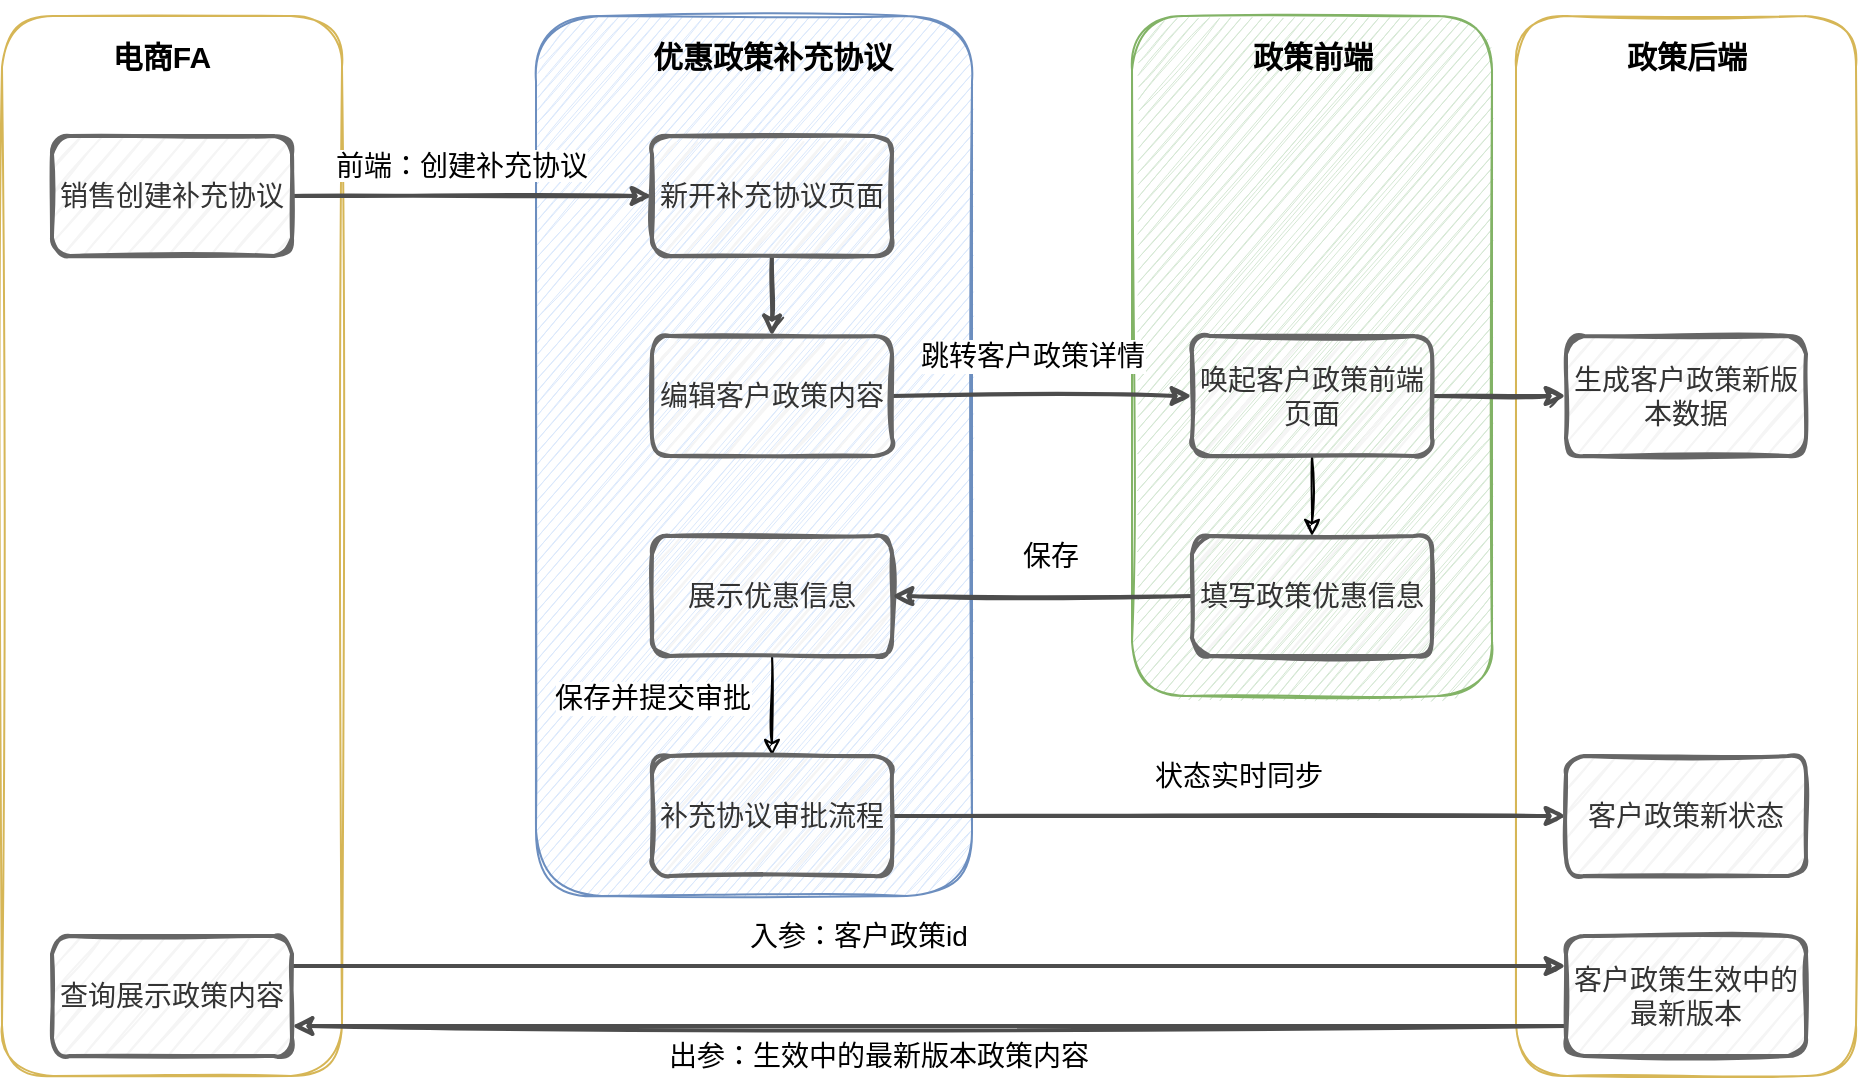 <mxfile version="15.2.7" type="github">
  <diagram id="0na2FK9ZKaWJK6mzRz3_" name="Page-1">
    <mxGraphModel dx="1104" dy="589" grid="1" gridSize="10" guides="1" tooltips="1" connect="1" arrows="1" fold="1" page="1" pageScale="1" pageWidth="827" pageHeight="1169" math="0" shadow="0">
      <root>
        <mxCell id="0" />
        <mxCell id="1" parent="0" />
        <mxCell id="yc4K2lOR0FiwMJwIo9YE-66" value="" style="rounded=1;whiteSpace=wrap;html=1;shadow=0;glass=0;sketch=1;fontSize=14;strokeColor=#82b366;strokeWidth=1;fillColor=#d5e8d4;verticalAlign=middle;" vertex="1" parent="1">
          <mxGeometry x="610" y="50" width="180" height="340" as="geometry" />
        </mxCell>
        <mxCell id="yc4K2lOR0FiwMJwIo9YE-68" value="" style="rounded=1;whiteSpace=wrap;html=1;shadow=0;glass=0;sketch=1;fontSize=14;strokeColor=#d6b656;strokeWidth=1;fillColor=none;verticalAlign=middle;" vertex="1" parent="1">
          <mxGeometry x="802" y="50" width="170" height="530" as="geometry" />
        </mxCell>
        <mxCell id="yc4K2lOR0FiwMJwIo9YE-63" value="" style="rounded=1;whiteSpace=wrap;html=1;shadow=0;glass=0;sketch=1;fontSize=14;strokeColor=#6c8ebf;strokeWidth=1;fillColor=#dae8fc;verticalAlign=middle;" vertex="1" parent="1">
          <mxGeometry x="312" y="50" width="218" height="440" as="geometry" />
        </mxCell>
        <mxCell id="yc4K2lOR0FiwMJwIo9YE-59" value="" style="rounded=1;whiteSpace=wrap;html=1;shadow=0;glass=0;sketch=1;fontSize=14;strokeColor=#d6b656;strokeWidth=1;fillColor=none;verticalAlign=middle;" vertex="1" parent="1">
          <mxGeometry x="45" y="50" width="170" height="530" as="geometry" />
        </mxCell>
        <mxCell id="yc4K2lOR0FiwMJwIo9YE-32" style="edgeStyle=orthogonalEdgeStyle;rounded=1;sketch=1;orthogonalLoop=1;jettySize=auto;html=1;shadow=0;fontSize=14;strokeWidth=2;strokeColor=#4D4D4D;" edge="1" parent="1" source="yc4K2lOR0FiwMJwIo9YE-10" target="yc4K2lOR0FiwMJwIo9YE-12">
          <mxGeometry relative="1" as="geometry" />
        </mxCell>
        <mxCell id="yc4K2lOR0FiwMJwIo9YE-10" value="&lt;font style=&quot;font-size: 14px&quot;&gt;销售创建补充协议&lt;/font&gt;" style="rounded=1;whiteSpace=wrap;html=1;sketch=1;glass=0;shadow=0;fillColor=#f5f5f5;strokeColor=#666666;fontColor=#333333;strokeWidth=2;" vertex="1" parent="1">
          <mxGeometry x="70" y="110" width="120" height="60" as="geometry" />
        </mxCell>
        <mxCell id="yc4K2lOR0FiwMJwIo9YE-34" value="" style="edgeStyle=orthogonalEdgeStyle;rounded=1;sketch=1;orthogonalLoop=1;jettySize=auto;html=1;shadow=0;fontSize=14;strokeColor=#4D4D4D;strokeWidth=2;" edge="1" parent="1" source="yc4K2lOR0FiwMJwIo9YE-12" target="yc4K2lOR0FiwMJwIo9YE-13">
          <mxGeometry relative="1" as="geometry" />
        </mxCell>
        <mxCell id="yc4K2lOR0FiwMJwIo9YE-12" value="&lt;font style=&quot;font-size: 14px&quot;&gt;新开补充协议页面&lt;/font&gt;" style="rounded=1;whiteSpace=wrap;html=1;sketch=1;glass=0;shadow=0;fillColor=#f5f5f5;strokeColor=#666666;fontColor=#333333;strokeWidth=2;" vertex="1" parent="1">
          <mxGeometry x="370" y="110" width="120" height="60" as="geometry" />
        </mxCell>
        <mxCell id="yc4K2lOR0FiwMJwIo9YE-37" style="edgeStyle=orthogonalEdgeStyle;rounded=1;sketch=1;orthogonalLoop=1;jettySize=auto;html=1;entryX=0;entryY=0.5;entryDx=0;entryDy=0;shadow=0;fontSize=14;strokeWidth=2;strokeColor=#4D4D4D;" edge="1" parent="1" source="yc4K2lOR0FiwMJwIo9YE-13" target="yc4K2lOR0FiwMJwIo9YE-21">
          <mxGeometry relative="1" as="geometry" />
        </mxCell>
        <mxCell id="yc4K2lOR0FiwMJwIo9YE-13" value="&lt;span style=&quot;font-size: 14px&quot;&gt;编辑客户政策内容&lt;/span&gt;" style="rounded=1;whiteSpace=wrap;html=1;sketch=1;glass=0;shadow=0;fillColor=#f5f5f5;strokeColor=#666666;fontColor=#333333;strokeWidth=2;" vertex="1" parent="1">
          <mxGeometry x="370" y="210" width="120" height="60" as="geometry" />
        </mxCell>
        <mxCell id="yc4K2lOR0FiwMJwIo9YE-19" value="" style="edgeStyle=orthogonalEdgeStyle;rounded=0;sketch=1;orthogonalLoop=1;jettySize=auto;html=1;shadow=0;" edge="1" parent="1" source="yc4K2lOR0FiwMJwIo9YE-14" target="yc4K2lOR0FiwMJwIo9YE-18">
          <mxGeometry relative="1" as="geometry" />
        </mxCell>
        <mxCell id="yc4K2lOR0FiwMJwIo9YE-42" value="保存并提交审批" style="edgeLabel;html=1;align=center;verticalAlign=middle;resizable=0;points=[];fontSize=14;horizontal=1;" vertex="1" connectable="0" parent="yc4K2lOR0FiwMJwIo9YE-19">
          <mxGeometry x="-0.1" y="2" relative="1" as="geometry">
            <mxPoint x="-62" y="-2" as="offset" />
          </mxGeometry>
        </mxCell>
        <mxCell id="yc4K2lOR0FiwMJwIo9YE-14" value="&lt;span style=&quot;font-size: 14px&quot;&gt;展示优惠信息&lt;/span&gt;" style="rounded=1;whiteSpace=wrap;html=1;sketch=1;glass=0;shadow=0;fillColor=#f5f5f5;strokeColor=#666666;fontColor=#333333;strokeWidth=2;" vertex="1" parent="1">
          <mxGeometry x="370" y="310" width="120" height="60" as="geometry" />
        </mxCell>
        <mxCell id="yc4K2lOR0FiwMJwIo9YE-48" value="状态实时同步" style="edgeStyle=orthogonalEdgeStyle;rounded=1;sketch=1;orthogonalLoop=1;jettySize=auto;html=1;entryX=0;entryY=0.5;entryDx=0;entryDy=0;shadow=0;fontSize=14;strokeWidth=2;strokeColor=#4D4D4D;" edge="1" parent="1" source="yc4K2lOR0FiwMJwIo9YE-18" target="yc4K2lOR0FiwMJwIo9YE-46">
          <mxGeometry x="0.027" y="20" relative="1" as="geometry">
            <mxPoint as="offset" />
          </mxGeometry>
        </mxCell>
        <mxCell id="yc4K2lOR0FiwMJwIo9YE-18" value="&lt;font style=&quot;font-size: 14px&quot;&gt;补充协议审批流程&lt;/font&gt;" style="rounded=1;whiteSpace=wrap;html=1;sketch=1;glass=0;shadow=0;fillColor=#f5f5f5;strokeColor=#666666;fontColor=#333333;strokeWidth=2;" vertex="1" parent="1">
          <mxGeometry x="370" y="420" width="120" height="60" as="geometry" />
        </mxCell>
        <mxCell id="yc4K2lOR0FiwMJwIo9YE-26" value="" style="edgeStyle=orthogonalEdgeStyle;rounded=1;sketch=1;orthogonalLoop=1;jettySize=auto;html=1;shadow=0;fontSize=14;strokeWidth=2;strokeColor=#4D4D4D;" edge="1" parent="1" source="yc4K2lOR0FiwMJwIo9YE-21" target="yc4K2lOR0FiwMJwIo9YE-25">
          <mxGeometry relative="1" as="geometry" />
        </mxCell>
        <mxCell id="yc4K2lOR0FiwMJwIo9YE-36" value="" style="edgeStyle=orthogonalEdgeStyle;rounded=0;sketch=1;orthogonalLoop=1;jettySize=auto;html=1;shadow=0;fontSize=14;" edge="1" parent="1" source="yc4K2lOR0FiwMJwIo9YE-21" target="yc4K2lOR0FiwMJwIo9YE-35">
          <mxGeometry relative="1" as="geometry" />
        </mxCell>
        <mxCell id="yc4K2lOR0FiwMJwIo9YE-21" value="&lt;font style=&quot;font-size: 14px&quot;&gt;唤起客户政策前端页面&lt;/font&gt;" style="rounded=1;whiteSpace=wrap;html=1;sketch=1;glass=0;shadow=0;fillColor=#f5f5f5;strokeColor=#666666;fontColor=#333333;strokeWidth=2;" vertex="1" parent="1">
          <mxGeometry x="640" y="210" width="120" height="60" as="geometry" />
        </mxCell>
        <mxCell id="yc4K2lOR0FiwMJwIo9YE-25" value="&lt;font style=&quot;font-size: 14px&quot;&gt;生成客户政策新版本数据&lt;/font&gt;" style="rounded=1;whiteSpace=wrap;html=1;sketch=1;glass=0;shadow=0;fillColor=#f5f5f5;strokeColor=#666666;fontColor=#333333;strokeWidth=2;" vertex="1" parent="1">
          <mxGeometry x="827" y="210" width="120" height="60" as="geometry" />
        </mxCell>
        <mxCell id="yc4K2lOR0FiwMJwIo9YE-33" value="&lt;span style=&quot;color: rgb(0 , 0 , 0) ; font-family: &amp;#34;helvetica&amp;#34; ; font-size: 14px ; font-style: normal ; font-weight: 400 ; letter-spacing: normal ; text-align: center ; text-indent: 0px ; text-transform: none ; word-spacing: 0px ; background-color: rgb(255 , 255 , 255) ; display: inline ; float: none&quot;&gt;前端：创建补充协议&lt;/span&gt;" style="text;whiteSpace=wrap;html=1;fontSize=14;" vertex="1" parent="1">
          <mxGeometry x="210" y="110" width="180" height="30" as="geometry" />
        </mxCell>
        <mxCell id="yc4K2lOR0FiwMJwIo9YE-39" style="edgeStyle=orthogonalEdgeStyle;rounded=1;sketch=1;orthogonalLoop=1;jettySize=auto;html=1;entryX=1;entryY=0.5;entryDx=0;entryDy=0;shadow=0;fontSize=14;strokeWidth=2;strokeColor=#4D4D4D;" edge="1" parent="1" source="yc4K2lOR0FiwMJwIo9YE-35" target="yc4K2lOR0FiwMJwIo9YE-14">
          <mxGeometry relative="1" as="geometry" />
        </mxCell>
        <mxCell id="yc4K2lOR0FiwMJwIo9YE-41" value="保存" style="edgeLabel;html=1;align=center;verticalAlign=middle;resizable=0;points=[];fontSize=14;" vertex="1" connectable="0" parent="yc4K2lOR0FiwMJwIo9YE-39">
          <mxGeometry x="-0.129" relative="1" as="geometry">
            <mxPoint x="-6" y="-20" as="offset" />
          </mxGeometry>
        </mxCell>
        <mxCell id="yc4K2lOR0FiwMJwIo9YE-35" value="&lt;font style=&quot;font-size: 14px&quot;&gt;填写政策优惠信息&lt;/font&gt;" style="rounded=1;whiteSpace=wrap;html=1;sketch=1;glass=0;shadow=0;fillColor=#f5f5f5;strokeColor=#666666;fontColor=#333333;strokeWidth=2;" vertex="1" parent="1">
          <mxGeometry x="640" y="310" width="120" height="60" as="geometry" />
        </mxCell>
        <mxCell id="yc4K2lOR0FiwMJwIo9YE-38" value="跳转客户政策详情" style="edgeLabel;html=1;align=center;verticalAlign=middle;resizable=0;points=[];fontSize=14;" vertex="1" connectable="0" parent="1">
          <mxGeometry x="560" y="220" as="geometry" />
        </mxCell>
        <mxCell id="yc4K2lOR0FiwMJwIo9YE-53" style="edgeStyle=orthogonalEdgeStyle;rounded=1;sketch=1;jumpStyle=none;orthogonalLoop=1;jettySize=auto;html=1;exitX=1;exitY=0.25;exitDx=0;exitDy=0;entryX=0;entryY=0.25;entryDx=0;entryDy=0;shadow=0;fontSize=14;strokeColor=#4D4D4D;strokeWidth=2;" edge="1" parent="1" source="yc4K2lOR0FiwMJwIo9YE-44" target="yc4K2lOR0FiwMJwIo9YE-45">
          <mxGeometry relative="1" as="geometry" />
        </mxCell>
        <mxCell id="yc4K2lOR0FiwMJwIo9YE-55" value="入参：客户政策id" style="edgeLabel;html=1;align=center;verticalAlign=middle;resizable=0;points=[];fontSize=14;" vertex="1" connectable="0" parent="yc4K2lOR0FiwMJwIo9YE-53">
          <mxGeometry x="-0.171" y="4" relative="1" as="geometry">
            <mxPoint x="19" y="-11" as="offset" />
          </mxGeometry>
        </mxCell>
        <mxCell id="yc4K2lOR0FiwMJwIo9YE-44" value="&lt;font style=&quot;font-size: 14px&quot;&gt;查询展示政策内容&lt;/font&gt;" style="rounded=1;whiteSpace=wrap;html=1;sketch=1;glass=0;shadow=0;fillColor=#f5f5f5;strokeColor=#666666;fontColor=#333333;strokeWidth=2;" vertex="1" parent="1">
          <mxGeometry x="70" y="510" width="120" height="60" as="geometry" />
        </mxCell>
        <mxCell id="yc4K2lOR0FiwMJwIo9YE-54" style="edgeStyle=orthogonalEdgeStyle;rounded=1;sketch=1;jumpStyle=none;orthogonalLoop=1;jettySize=auto;html=1;exitX=0;exitY=0.75;exitDx=0;exitDy=0;entryX=1;entryY=0.75;entryDx=0;entryDy=0;shadow=0;fontSize=14;strokeColor=#4D4D4D;strokeWidth=2;" edge="1" parent="1" source="yc4K2lOR0FiwMJwIo9YE-45" target="yc4K2lOR0FiwMJwIo9YE-44">
          <mxGeometry relative="1" as="geometry" />
        </mxCell>
        <mxCell id="yc4K2lOR0FiwMJwIo9YE-56" value="出参：生效中的最新版本政策内容" style="edgeLabel;html=1;align=center;verticalAlign=middle;resizable=0;points=[];fontSize=14;" vertex="1" connectable="0" parent="yc4K2lOR0FiwMJwIo9YE-54">
          <mxGeometry x="0.148" y="2" relative="1" as="geometry">
            <mxPoint x="21" y="13" as="offset" />
          </mxGeometry>
        </mxCell>
        <mxCell id="yc4K2lOR0FiwMJwIo9YE-45" value="&lt;span style=&quot;font-size: 14px&quot;&gt;客户政策生效中的最新版本&lt;/span&gt;" style="rounded=1;whiteSpace=wrap;html=1;sketch=1;glass=0;shadow=0;fillColor=#f5f5f5;strokeColor=#666666;fontColor=#333333;strokeWidth=2;" vertex="1" parent="1">
          <mxGeometry x="827" y="510" width="120" height="60" as="geometry" />
        </mxCell>
        <mxCell id="yc4K2lOR0FiwMJwIo9YE-46" value="&lt;font style=&quot;font-size: 14px&quot;&gt;客户政策新状态&lt;/font&gt;" style="rounded=1;whiteSpace=wrap;html=1;sketch=1;glass=0;shadow=0;fillColor=#f5f5f5;strokeColor=#666666;fontColor=#333333;strokeWidth=2;" vertex="1" parent="1">
          <mxGeometry x="827" y="420" width="120" height="60" as="geometry" />
        </mxCell>
        <mxCell id="yc4K2lOR0FiwMJwIo9YE-62" value="&lt;h4&gt;&lt;font style=&quot;font-size: 15px&quot;&gt;电商FA&lt;/font&gt;&lt;/h4&gt;" style="text;html=1;strokeColor=none;fillColor=none;align=center;verticalAlign=middle;whiteSpace=wrap;rounded=0;shadow=0;glass=0;sketch=1;fontSize=14;" vertex="1" parent="1">
          <mxGeometry x="85" y="60" width="80" height="20" as="geometry" />
        </mxCell>
        <mxCell id="yc4K2lOR0FiwMJwIo9YE-64" value="&lt;h4&gt;&lt;font style=&quot;font-size: 15px&quot;&gt;优惠政策补充协议&lt;/font&gt;&lt;/h4&gt;" style="text;html=1;strokeColor=none;fillColor=none;align=center;verticalAlign=middle;whiteSpace=wrap;rounded=0;shadow=0;glass=0;sketch=1;fontSize=14;" vertex="1" parent="1">
          <mxGeometry x="368.5" y="60" width="123" height="20" as="geometry" />
        </mxCell>
        <mxCell id="yc4K2lOR0FiwMJwIo9YE-69" value="&lt;h4&gt;&lt;font style=&quot;font-size: 15px&quot;&gt;政策前端&lt;/font&gt;&lt;/h4&gt;" style="text;html=1;strokeColor=none;fillColor=none;align=center;verticalAlign=middle;whiteSpace=wrap;rounded=0;shadow=0;glass=0;sketch=1;fontSize=14;" vertex="1" parent="1">
          <mxGeometry x="638.5" y="60" width="123" height="20" as="geometry" />
        </mxCell>
        <mxCell id="yc4K2lOR0FiwMJwIo9YE-70" value="&lt;h4&gt;&lt;font style=&quot;font-size: 15px&quot;&gt;政策后端&lt;/font&gt;&lt;/h4&gt;" style="text;html=1;strokeColor=none;fillColor=none;align=center;verticalAlign=middle;whiteSpace=wrap;rounded=0;shadow=0;glass=0;sketch=1;fontSize=14;" vertex="1" parent="1">
          <mxGeometry x="825.5" y="60" width="123" height="20" as="geometry" />
        </mxCell>
        <mxCell id="yc4K2lOR0FiwMJwIo9YE-72" style="edgeStyle=orthogonalEdgeStyle;rounded=1;sketch=1;jumpStyle=none;orthogonalLoop=1;jettySize=auto;html=1;exitX=0.5;exitY=1;exitDx=0;exitDy=0;shadow=0;fontSize=14;strokeColor=#4D4D4D;strokeWidth=2;" edge="1" parent="1" source="yc4K2lOR0FiwMJwIo9YE-69" target="yc4K2lOR0FiwMJwIo9YE-69">
          <mxGeometry relative="1" as="geometry" />
        </mxCell>
      </root>
    </mxGraphModel>
  </diagram>
</mxfile>

